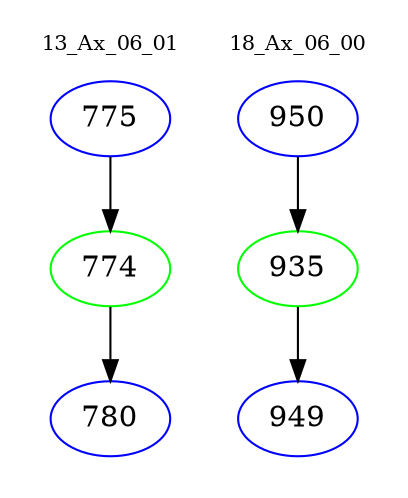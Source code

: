 digraph{
subgraph cluster_0 {
color = white
label = "13_Ax_06_01";
fontsize=10;
T0_775 [label="775", color="blue"]
T0_775 -> T0_774 [color="black"]
T0_774 [label="774", color="green"]
T0_774 -> T0_780 [color="black"]
T0_780 [label="780", color="blue"]
}
subgraph cluster_1 {
color = white
label = "18_Ax_06_00";
fontsize=10;
T1_950 [label="950", color="blue"]
T1_950 -> T1_935 [color="black"]
T1_935 [label="935", color="green"]
T1_935 -> T1_949 [color="black"]
T1_949 [label="949", color="blue"]
}
}
